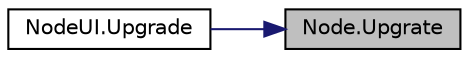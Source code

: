 digraph "Node.Upgrate"
{
 // LATEX_PDF_SIZE
  edge [fontname="Helvetica",fontsize="10",labelfontname="Helvetica",labelfontsize="10"];
  node [fontname="Helvetica",fontsize="10",shape=record];
  rankdir="RL";
  Node1 [label="Node.Upgrate",height=0.2,width=0.4,color="black", fillcolor="grey75", style="filled", fontcolor="black",tooltip=" "];
  Node1 -> Node2 [dir="back",color="midnightblue",fontsize="10",style="solid",fontname="Helvetica"];
  Node2 [label="NodeUI.Upgrade",height=0.2,width=0.4,color="black", fillcolor="white", style="filled",URL="$class_node_u_i.html#a55f989bf1b4231d76dd2dfc281962982",tooltip=" "];
}
